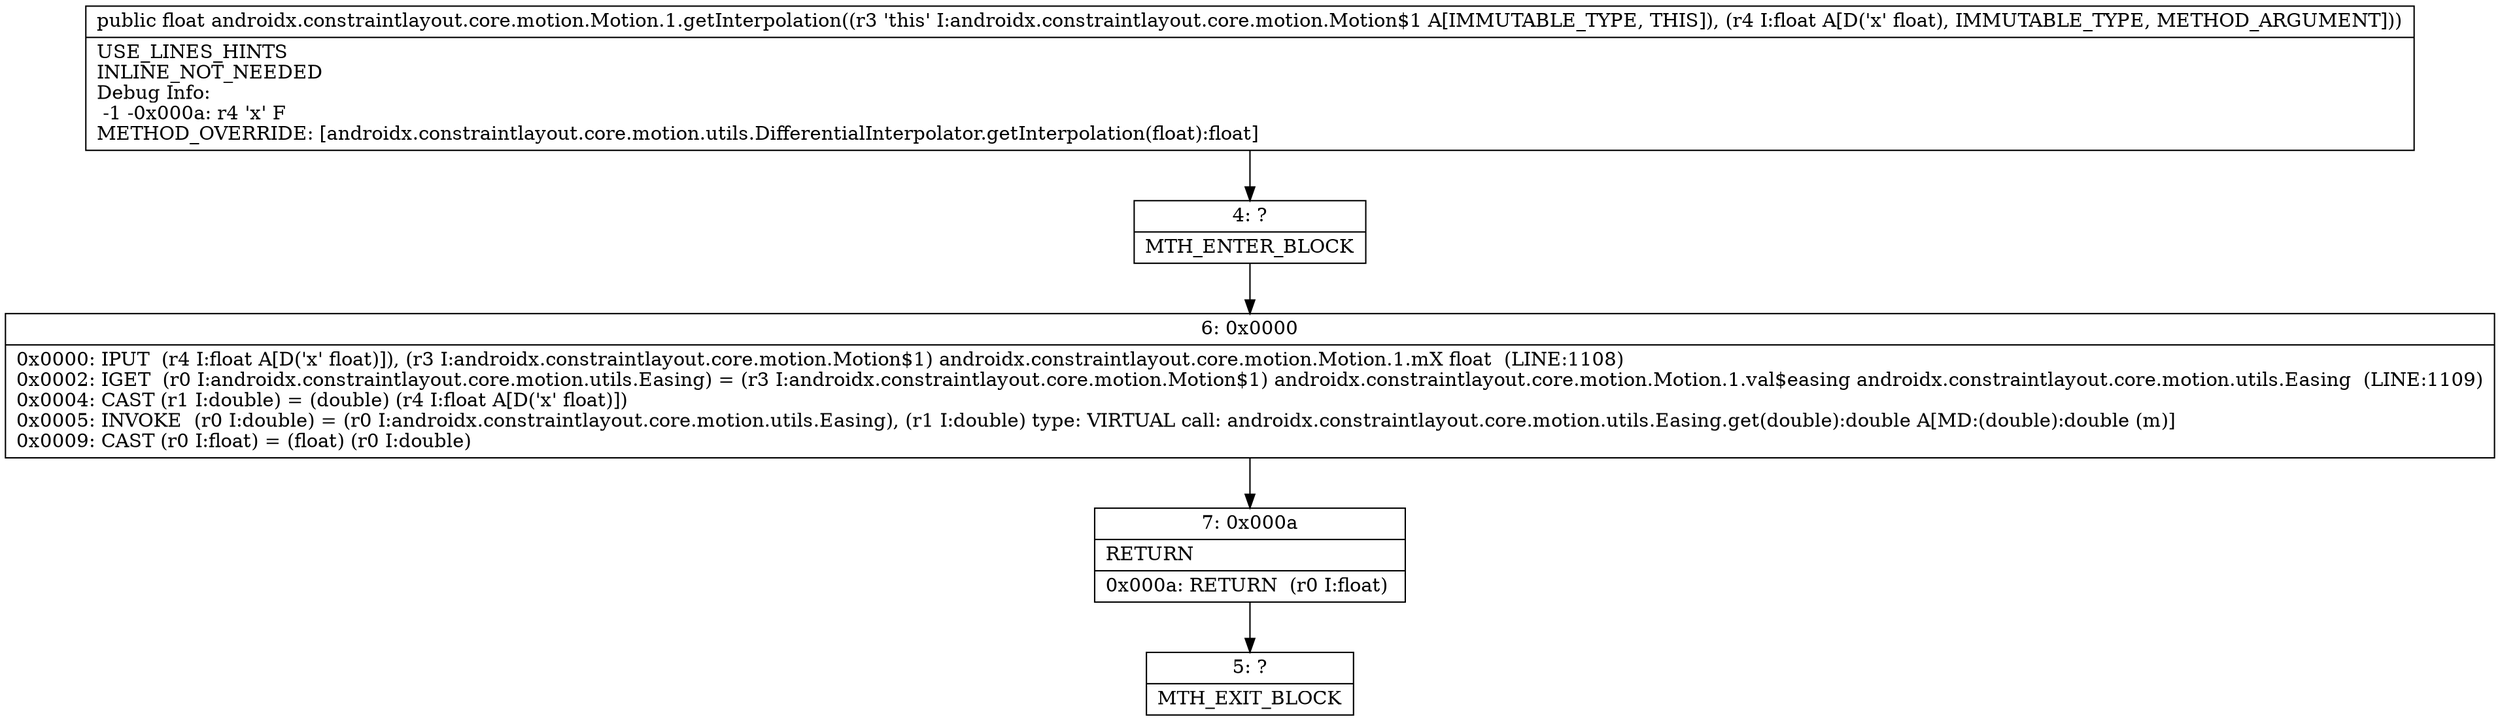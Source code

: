 digraph "CFG forandroidx.constraintlayout.core.motion.Motion.1.getInterpolation(F)F" {
Node_4 [shape=record,label="{4\:\ ?|MTH_ENTER_BLOCK\l}"];
Node_6 [shape=record,label="{6\:\ 0x0000|0x0000: IPUT  (r4 I:float A[D('x' float)]), (r3 I:androidx.constraintlayout.core.motion.Motion$1) androidx.constraintlayout.core.motion.Motion.1.mX float  (LINE:1108)\l0x0002: IGET  (r0 I:androidx.constraintlayout.core.motion.utils.Easing) = (r3 I:androidx.constraintlayout.core.motion.Motion$1) androidx.constraintlayout.core.motion.Motion.1.val$easing androidx.constraintlayout.core.motion.utils.Easing  (LINE:1109)\l0x0004: CAST (r1 I:double) = (double) (r4 I:float A[D('x' float)]) \l0x0005: INVOKE  (r0 I:double) = (r0 I:androidx.constraintlayout.core.motion.utils.Easing), (r1 I:double) type: VIRTUAL call: androidx.constraintlayout.core.motion.utils.Easing.get(double):double A[MD:(double):double (m)]\l0x0009: CAST (r0 I:float) = (float) (r0 I:double) \l}"];
Node_7 [shape=record,label="{7\:\ 0x000a|RETURN\l|0x000a: RETURN  (r0 I:float) \l}"];
Node_5 [shape=record,label="{5\:\ ?|MTH_EXIT_BLOCK\l}"];
MethodNode[shape=record,label="{public float androidx.constraintlayout.core.motion.Motion.1.getInterpolation((r3 'this' I:androidx.constraintlayout.core.motion.Motion$1 A[IMMUTABLE_TYPE, THIS]), (r4 I:float A[D('x' float), IMMUTABLE_TYPE, METHOD_ARGUMENT]))  | USE_LINES_HINTS\lINLINE_NOT_NEEDED\lDebug Info:\l  \-1 \-0x000a: r4 'x' F\lMETHOD_OVERRIDE: [androidx.constraintlayout.core.motion.utils.DifferentialInterpolator.getInterpolation(float):float]\l}"];
MethodNode -> Node_4;Node_4 -> Node_6;
Node_6 -> Node_7;
Node_7 -> Node_5;
}

